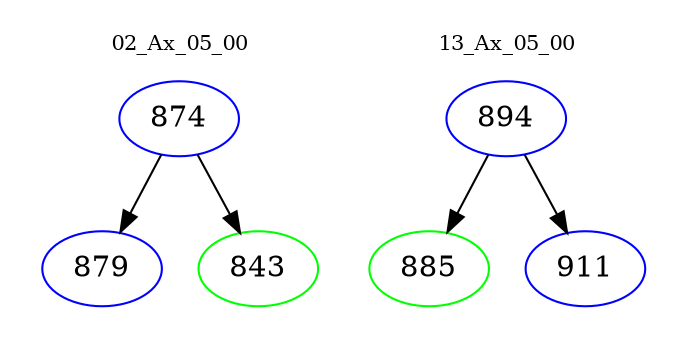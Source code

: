 digraph{
subgraph cluster_0 {
color = white
label = "02_Ax_05_00";
fontsize=10;
T0_874 [label="874", color="blue"]
T0_874 -> T0_879 [color="black"]
T0_879 [label="879", color="blue"]
T0_874 -> T0_843 [color="black"]
T0_843 [label="843", color="green"]
}
subgraph cluster_1 {
color = white
label = "13_Ax_05_00";
fontsize=10;
T1_894 [label="894", color="blue"]
T1_894 -> T1_885 [color="black"]
T1_885 [label="885", color="green"]
T1_894 -> T1_911 [color="black"]
T1_911 [label="911", color="blue"]
}
}
